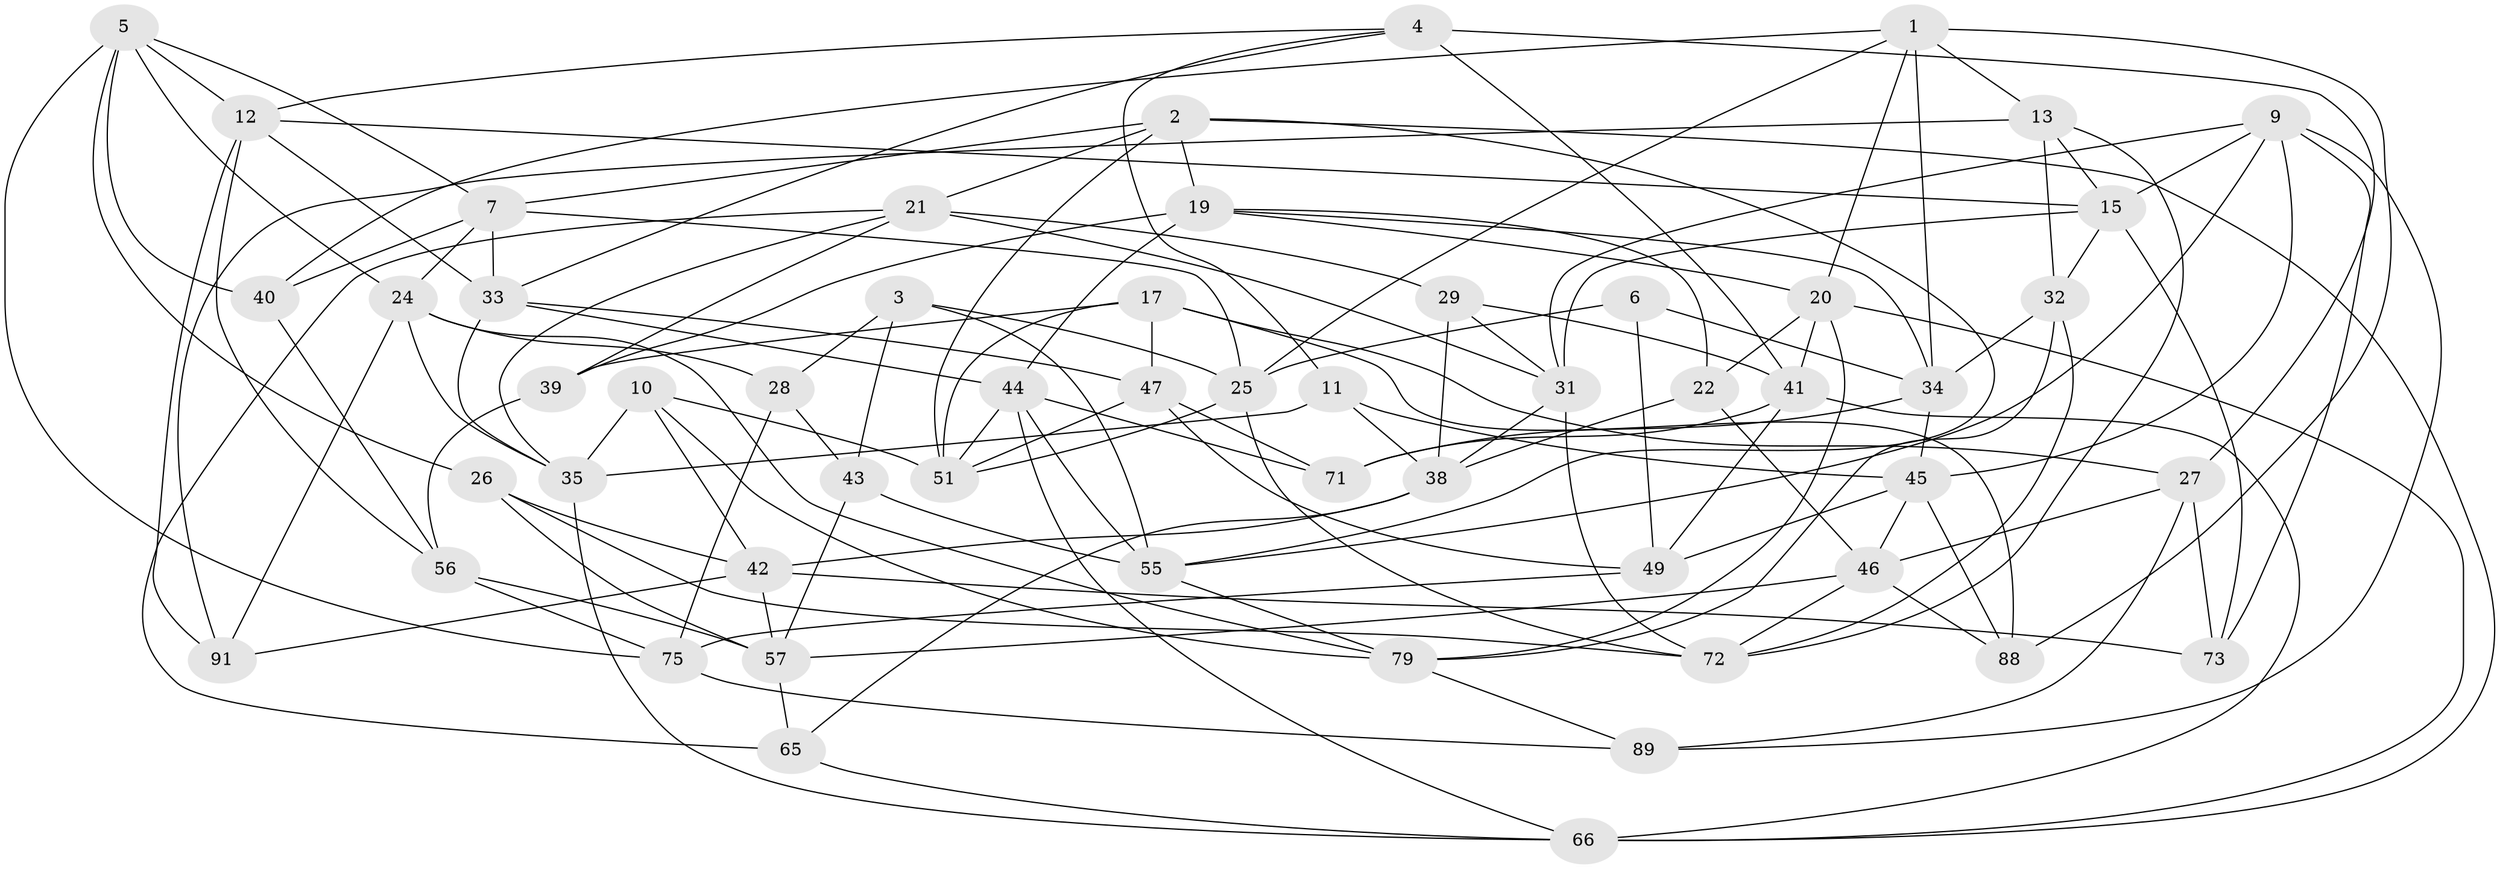 // Generated by graph-tools (version 1.1) at 2025/52/02/27/25 19:52:33]
// undirected, 54 vertices, 140 edges
graph export_dot {
graph [start="1"]
  node [color=gray90,style=filled];
  1 [super="+16"];
  2 [super="+14"];
  3;
  4 [super="+8"];
  5 [super="+85"];
  6;
  7 [super="+84"];
  9 [super="+18"];
  10;
  11;
  12 [super="+53"];
  13 [super="+63"];
  15 [super="+74"];
  17 [super="+69"];
  19 [super="+82"];
  20 [super="+23"];
  21 [super="+59"];
  22;
  24 [super="+83"];
  25 [super="+30"];
  26;
  27 [super="+48"];
  28;
  29;
  31 [super="+36"];
  32 [super="+37"];
  33 [super="+50"];
  34 [super="+76"];
  35 [super="+87"];
  38 [super="+61"];
  39;
  40;
  41 [super="+54"];
  42 [super="+67"];
  43;
  44 [super="+68"];
  45 [super="+62"];
  46 [super="+58"];
  47 [super="+52"];
  49 [super="+70"];
  51 [super="+60"];
  55 [super="+77"];
  56 [super="+90"];
  57 [super="+64"];
  65;
  66 [super="+78"];
  71;
  72 [super="+81"];
  73;
  75 [super="+86"];
  79 [super="+80"];
  88;
  89;
  91;
  1 -- 88;
  1 -- 40;
  1 -- 34;
  1 -- 13;
  1 -- 25;
  1 -- 20;
  2 -- 55;
  2 -- 7;
  2 -- 51;
  2 -- 19;
  2 -- 66;
  2 -- 21;
  3 -- 25;
  3 -- 28;
  3 -- 43;
  3 -- 55;
  4 -- 11;
  4 -- 33;
  4 -- 27 [weight=2];
  4 -- 12;
  4 -- 41;
  5 -- 40;
  5 -- 24;
  5 -- 7;
  5 -- 26;
  5 -- 75;
  5 -- 12;
  6 -- 34;
  6 -- 49 [weight=2];
  6 -- 25;
  7 -- 33;
  7 -- 40;
  7 -- 25;
  7 -- 24;
  9 -- 31;
  9 -- 73;
  9 -- 55;
  9 -- 89;
  9 -- 45;
  9 -- 15;
  10 -- 42;
  10 -- 51;
  10 -- 79;
  10 -- 35;
  11 -- 45;
  11 -- 38;
  11 -- 35;
  12 -- 91;
  12 -- 56;
  12 -- 33;
  12 -- 15;
  13 -- 91;
  13 -- 72;
  13 -- 32 [weight=2];
  13 -- 15;
  15 -- 32;
  15 -- 73;
  15 -- 31;
  17 -- 47 [weight=2];
  17 -- 39;
  17 -- 51;
  17 -- 88;
  17 -- 27;
  19 -- 39;
  19 -- 22;
  19 -- 34;
  19 -- 20;
  19 -- 44;
  20 -- 41;
  20 -- 66;
  20 -- 22;
  20 -- 79;
  21 -- 39;
  21 -- 31;
  21 -- 35;
  21 -- 65;
  21 -- 29;
  22 -- 38;
  22 -- 46;
  24 -- 91;
  24 -- 35;
  24 -- 79;
  24 -- 28;
  25 -- 51;
  25 -- 72;
  26 -- 57;
  26 -- 42;
  26 -- 72;
  27 -- 73;
  27 -- 46;
  27 -- 89;
  28 -- 43;
  28 -- 75;
  29 -- 31;
  29 -- 41;
  29 -- 38;
  31 -- 72;
  31 -- 38;
  32 -- 79;
  32 -- 34;
  32 -- 72;
  33 -- 44;
  33 -- 35;
  33 -- 47;
  34 -- 45;
  34 -- 71;
  35 -- 66;
  38 -- 42;
  38 -- 65;
  39 -- 56;
  40 -- 56;
  41 -- 71;
  41 -- 49;
  41 -- 66;
  42 -- 91;
  42 -- 73;
  42 -- 57;
  43 -- 57;
  43 -- 55;
  44 -- 66;
  44 -- 51;
  44 -- 71;
  44 -- 55;
  45 -- 88;
  45 -- 49;
  45 -- 46;
  46 -- 88;
  46 -- 72;
  46 -- 57;
  47 -- 51;
  47 -- 71;
  47 -- 49;
  49 -- 75;
  55 -- 79;
  56 -- 75 [weight=2];
  56 -- 57;
  57 -- 65;
  65 -- 66;
  75 -- 89;
  79 -- 89;
}
